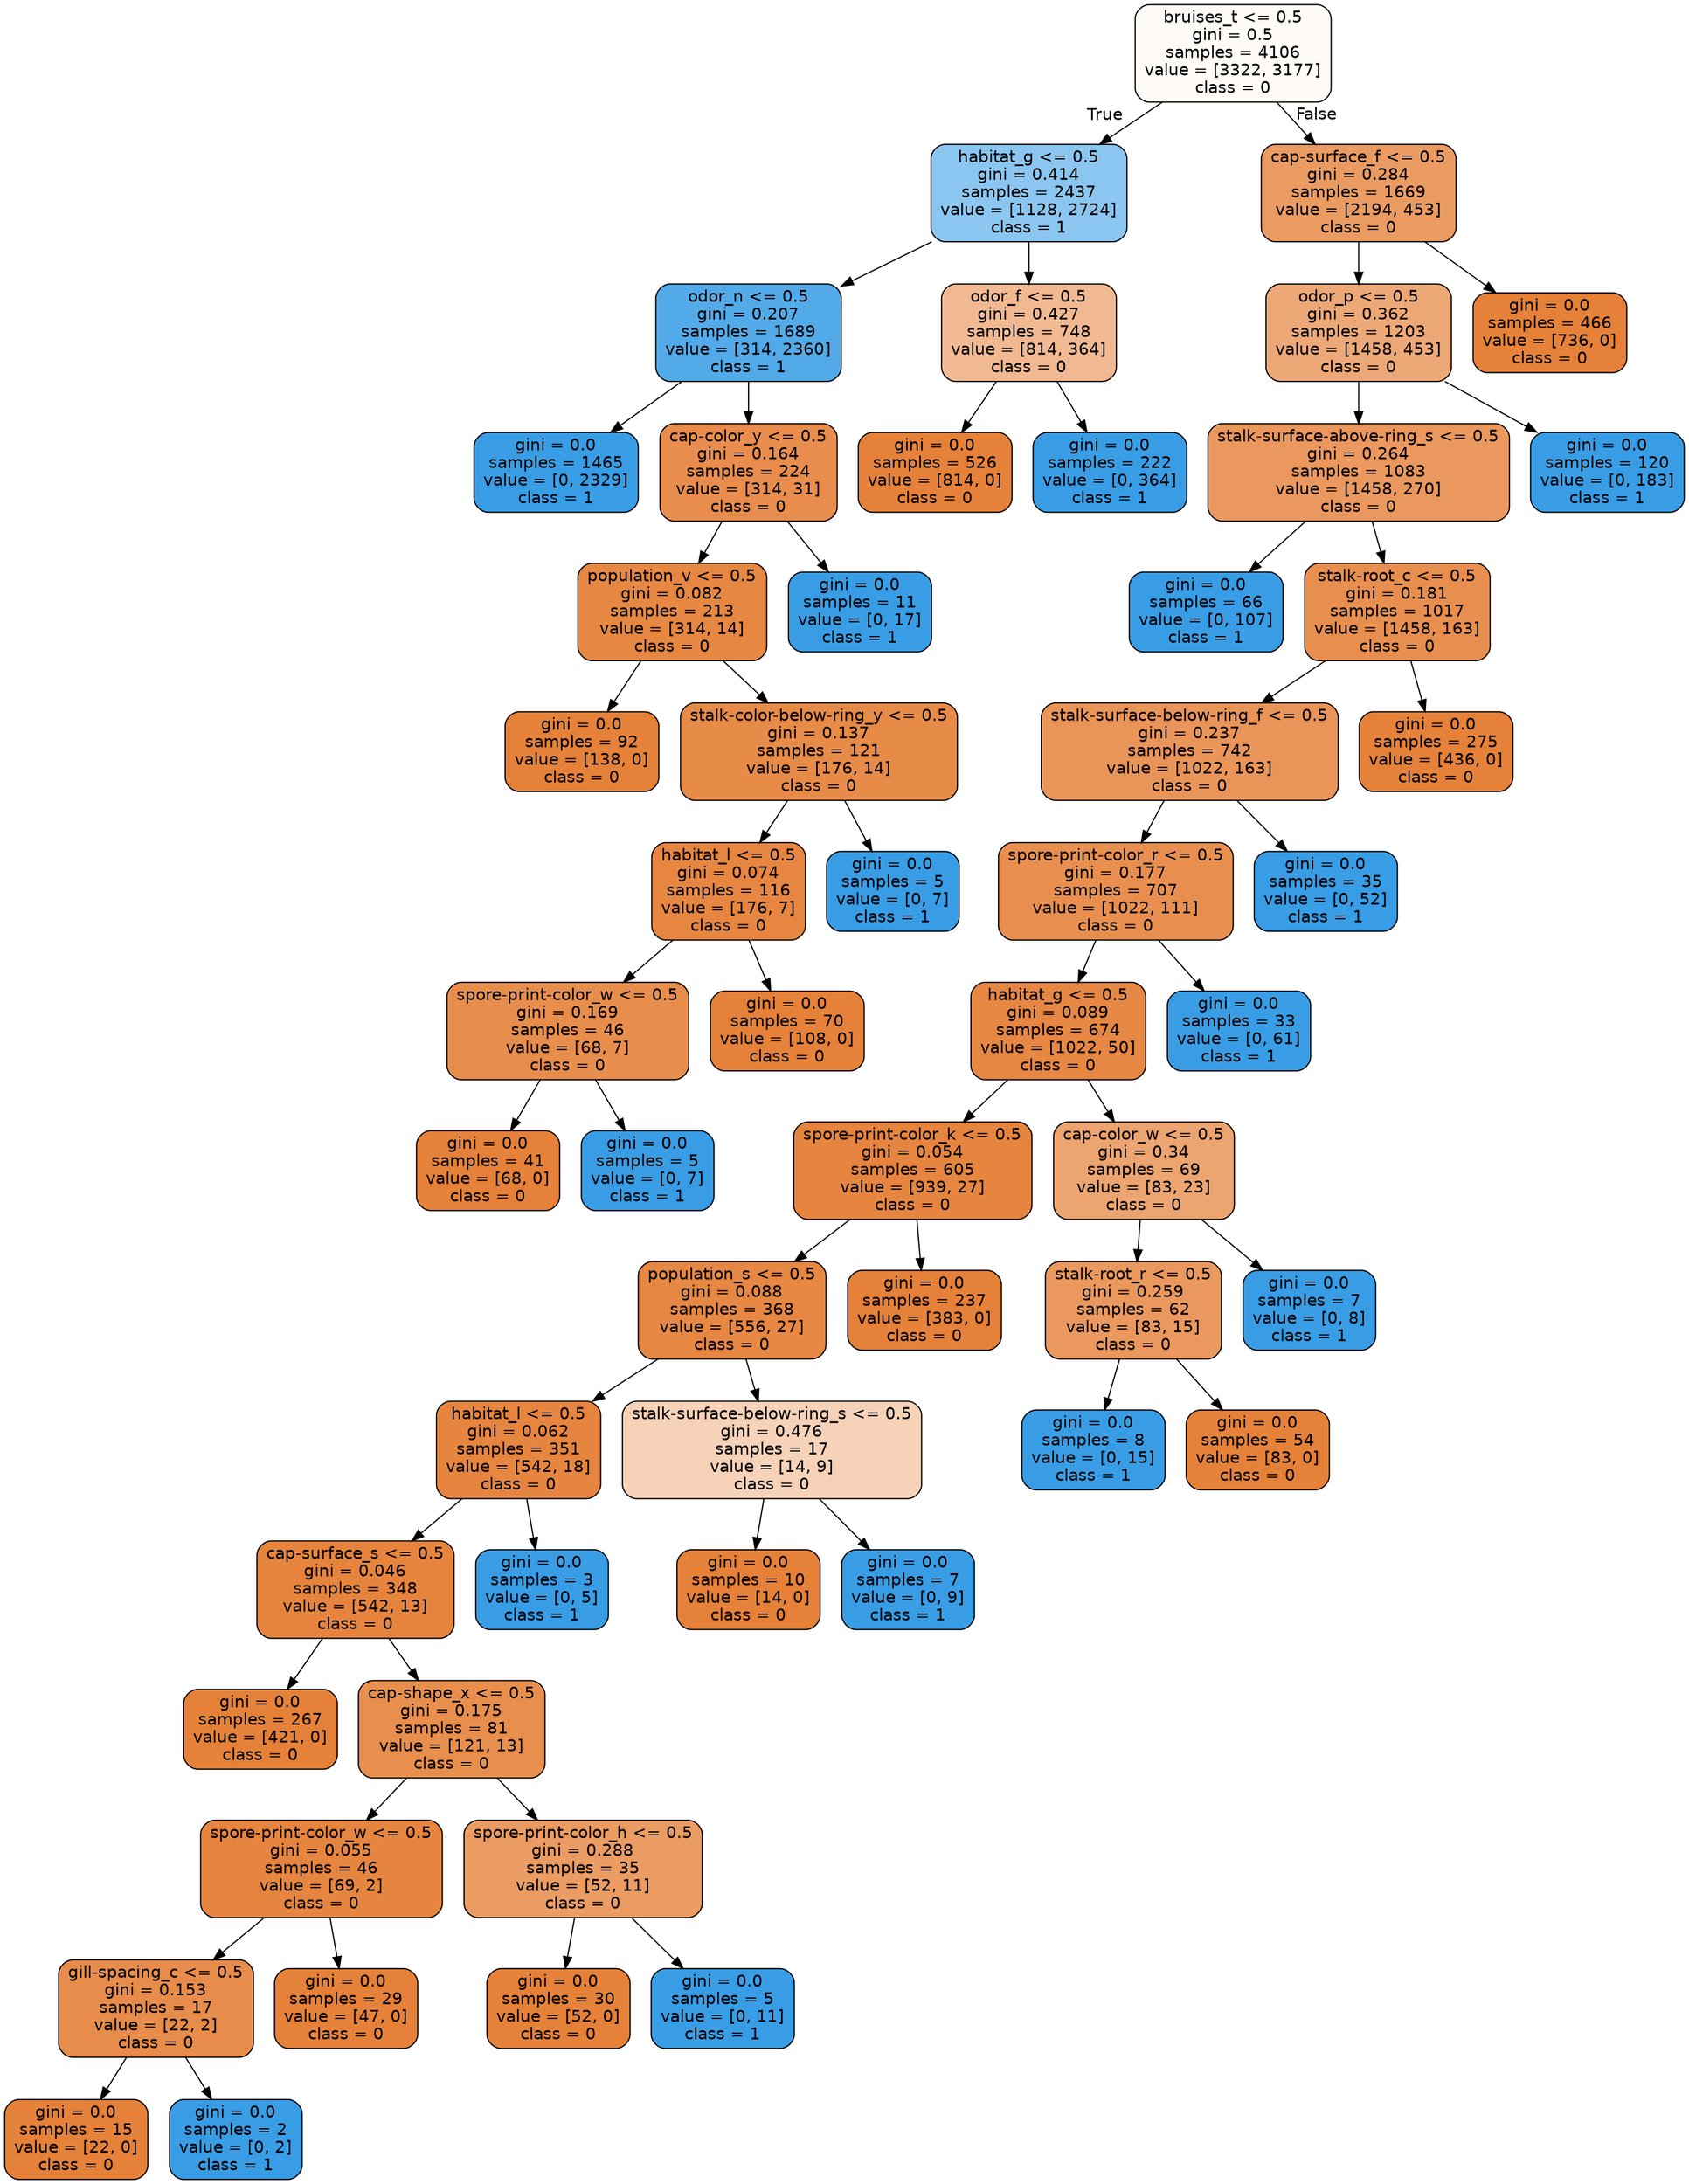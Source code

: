 digraph Tree {
node [shape=box, style="filled, rounded", color="black", fontname="helvetica"] ;
edge [fontname="helvetica"] ;
0 [label="bruises_t <= 0.5\ngini = 0.5\nsamples = 4106\nvalue = [3322, 3177]\nclass = 0", fillcolor="#fefaf6"] ;
1 [label="habitat_g <= 0.5\ngini = 0.414\nsamples = 2437\nvalue = [1128, 2724]\nclass = 1", fillcolor="#8bc6f0"] ;
0 -> 1 [labeldistance=2.5, labelangle=45, headlabel="True"] ;
2 [label="odor_n <= 0.5\ngini = 0.207\nsamples = 1689\nvalue = [314, 2360]\nclass = 1", fillcolor="#53aae8"] ;
1 -> 2 ;
3 [label="gini = 0.0\nsamples = 1465\nvalue = [0, 2329]\nclass = 1", fillcolor="#399de5"] ;
2 -> 3 ;
4 [label="cap-color_y <= 0.5\ngini = 0.164\nsamples = 224\nvalue = [314, 31]\nclass = 0", fillcolor="#e88d4d"] ;
2 -> 4 ;
5 [label="population_v <= 0.5\ngini = 0.082\nsamples = 213\nvalue = [314, 14]\nclass = 0", fillcolor="#e68742"] ;
4 -> 5 ;
6 [label="gini = 0.0\nsamples = 92\nvalue = [138, 0]\nclass = 0", fillcolor="#e58139"] ;
5 -> 6 ;
7 [label="stalk-color-below-ring_y <= 0.5\ngini = 0.137\nsamples = 121\nvalue = [176, 14]\nclass = 0", fillcolor="#e78b49"] ;
5 -> 7 ;
8 [label="habitat_l <= 0.5\ngini = 0.074\nsamples = 116\nvalue = [176, 7]\nclass = 0", fillcolor="#e68641"] ;
7 -> 8 ;
9 [label="spore-print-color_w <= 0.5\ngini = 0.169\nsamples = 46\nvalue = [68, 7]\nclass = 0", fillcolor="#e88e4d"] ;
8 -> 9 ;
10 [label="gini = 0.0\nsamples = 41\nvalue = [68, 0]\nclass = 0", fillcolor="#e58139"] ;
9 -> 10 ;
11 [label="gini = 0.0\nsamples = 5\nvalue = [0, 7]\nclass = 1", fillcolor="#399de5"] ;
9 -> 11 ;
12 [label="gini = 0.0\nsamples = 70\nvalue = [108, 0]\nclass = 0", fillcolor="#e58139"] ;
8 -> 12 ;
13 [label="gini = 0.0\nsamples = 5\nvalue = [0, 7]\nclass = 1", fillcolor="#399de5"] ;
7 -> 13 ;
14 [label="gini = 0.0\nsamples = 11\nvalue = [0, 17]\nclass = 1", fillcolor="#399de5"] ;
4 -> 14 ;
15 [label="odor_f <= 0.5\ngini = 0.427\nsamples = 748\nvalue = [814, 364]\nclass = 0", fillcolor="#f1b992"] ;
1 -> 15 ;
16 [label="gini = 0.0\nsamples = 526\nvalue = [814, 0]\nclass = 0", fillcolor="#e58139"] ;
15 -> 16 ;
17 [label="gini = 0.0\nsamples = 222\nvalue = [0, 364]\nclass = 1", fillcolor="#399de5"] ;
15 -> 17 ;
18 [label="cap-surface_f <= 0.5\ngini = 0.284\nsamples = 1669\nvalue = [2194, 453]\nclass = 0", fillcolor="#ea9b62"] ;
0 -> 18 [labeldistance=2.5, labelangle=-45, headlabel="False"] ;
19 [label="odor_p <= 0.5\ngini = 0.362\nsamples = 1203\nvalue = [1458, 453]\nclass = 0", fillcolor="#eda877"] ;
18 -> 19 ;
20 [label="stalk-surface-above-ring_s <= 0.5\ngini = 0.264\nsamples = 1083\nvalue = [1458, 270]\nclass = 0", fillcolor="#ea985e"] ;
19 -> 20 ;
21 [label="gini = 0.0\nsamples = 66\nvalue = [0, 107]\nclass = 1", fillcolor="#399de5"] ;
20 -> 21 ;
22 [label="stalk-root_c <= 0.5\ngini = 0.181\nsamples = 1017\nvalue = [1458, 163]\nclass = 0", fillcolor="#e88f4f"] ;
20 -> 22 ;
23 [label="stalk-surface-below-ring_f <= 0.5\ngini = 0.237\nsamples = 742\nvalue = [1022, 163]\nclass = 0", fillcolor="#e99559"] ;
22 -> 23 ;
24 [label="spore-print-color_r <= 0.5\ngini = 0.177\nsamples = 707\nvalue = [1022, 111]\nclass = 0", fillcolor="#e88f4f"] ;
23 -> 24 ;
25 [label="habitat_g <= 0.5\ngini = 0.089\nsamples = 674\nvalue = [1022, 50]\nclass = 0", fillcolor="#e68743"] ;
24 -> 25 ;
26 [label="spore-print-color_k <= 0.5\ngini = 0.054\nsamples = 605\nvalue = [939, 27]\nclass = 0", fillcolor="#e6853f"] ;
25 -> 26 ;
27 [label="population_s <= 0.5\ngini = 0.088\nsamples = 368\nvalue = [556, 27]\nclass = 0", fillcolor="#e68743"] ;
26 -> 27 ;
28 [label="habitat_l <= 0.5\ngini = 0.062\nsamples = 351\nvalue = [542, 18]\nclass = 0", fillcolor="#e68540"] ;
27 -> 28 ;
29 [label="cap-surface_s <= 0.5\ngini = 0.046\nsamples = 348\nvalue = [542, 13]\nclass = 0", fillcolor="#e6843e"] ;
28 -> 29 ;
30 [label="gini = 0.0\nsamples = 267\nvalue = [421, 0]\nclass = 0", fillcolor="#e58139"] ;
29 -> 30 ;
31 [label="cap-shape_x <= 0.5\ngini = 0.175\nsamples = 81\nvalue = [121, 13]\nclass = 0", fillcolor="#e88f4e"] ;
29 -> 31 ;
32 [label="spore-print-color_w <= 0.5\ngini = 0.055\nsamples = 46\nvalue = [69, 2]\nclass = 0", fillcolor="#e6853f"] ;
31 -> 32 ;
33 [label="gill-spacing_c <= 0.5\ngini = 0.153\nsamples = 17\nvalue = [22, 2]\nclass = 0", fillcolor="#e78c4b"] ;
32 -> 33 ;
34 [label="gini = 0.0\nsamples = 15\nvalue = [22, 0]\nclass = 0", fillcolor="#e58139"] ;
33 -> 34 ;
35 [label="gini = 0.0\nsamples = 2\nvalue = [0, 2]\nclass = 1", fillcolor="#399de5"] ;
33 -> 35 ;
36 [label="gini = 0.0\nsamples = 29\nvalue = [47, 0]\nclass = 0", fillcolor="#e58139"] ;
32 -> 36 ;
37 [label="spore-print-color_h <= 0.5\ngini = 0.288\nsamples = 35\nvalue = [52, 11]\nclass = 0", fillcolor="#ea9c63"] ;
31 -> 37 ;
38 [label="gini = 0.0\nsamples = 30\nvalue = [52, 0]\nclass = 0", fillcolor="#e58139"] ;
37 -> 38 ;
39 [label="gini = 0.0\nsamples = 5\nvalue = [0, 11]\nclass = 1", fillcolor="#399de5"] ;
37 -> 39 ;
40 [label="gini = 0.0\nsamples = 3\nvalue = [0, 5]\nclass = 1", fillcolor="#399de5"] ;
28 -> 40 ;
41 [label="stalk-surface-below-ring_s <= 0.5\ngini = 0.476\nsamples = 17\nvalue = [14, 9]\nclass = 0", fillcolor="#f6d2b8"] ;
27 -> 41 ;
42 [label="gini = 0.0\nsamples = 10\nvalue = [14, 0]\nclass = 0", fillcolor="#e58139"] ;
41 -> 42 ;
43 [label="gini = 0.0\nsamples = 7\nvalue = [0, 9]\nclass = 1", fillcolor="#399de5"] ;
41 -> 43 ;
44 [label="gini = 0.0\nsamples = 237\nvalue = [383, 0]\nclass = 0", fillcolor="#e58139"] ;
26 -> 44 ;
45 [label="cap-color_w <= 0.5\ngini = 0.34\nsamples = 69\nvalue = [83, 23]\nclass = 0", fillcolor="#eca470"] ;
25 -> 45 ;
46 [label="stalk-root_r <= 0.5\ngini = 0.259\nsamples = 62\nvalue = [83, 15]\nclass = 0", fillcolor="#ea985d"] ;
45 -> 46 ;
47 [label="gini = 0.0\nsamples = 8\nvalue = [0, 15]\nclass = 1", fillcolor="#399de5"] ;
46 -> 47 ;
48 [label="gini = 0.0\nsamples = 54\nvalue = [83, 0]\nclass = 0", fillcolor="#e58139"] ;
46 -> 48 ;
49 [label="gini = 0.0\nsamples = 7\nvalue = [0, 8]\nclass = 1", fillcolor="#399de5"] ;
45 -> 49 ;
50 [label="gini = 0.0\nsamples = 33\nvalue = [0, 61]\nclass = 1", fillcolor="#399de5"] ;
24 -> 50 ;
51 [label="gini = 0.0\nsamples = 35\nvalue = [0, 52]\nclass = 1", fillcolor="#399de5"] ;
23 -> 51 ;
52 [label="gini = 0.0\nsamples = 275\nvalue = [436, 0]\nclass = 0", fillcolor="#e58139"] ;
22 -> 52 ;
53 [label="gini = 0.0\nsamples = 120\nvalue = [0, 183]\nclass = 1", fillcolor="#399de5"] ;
19 -> 53 ;
54 [label="gini = 0.0\nsamples = 466\nvalue = [736, 0]\nclass = 0", fillcolor="#e58139"] ;
18 -> 54 ;
}